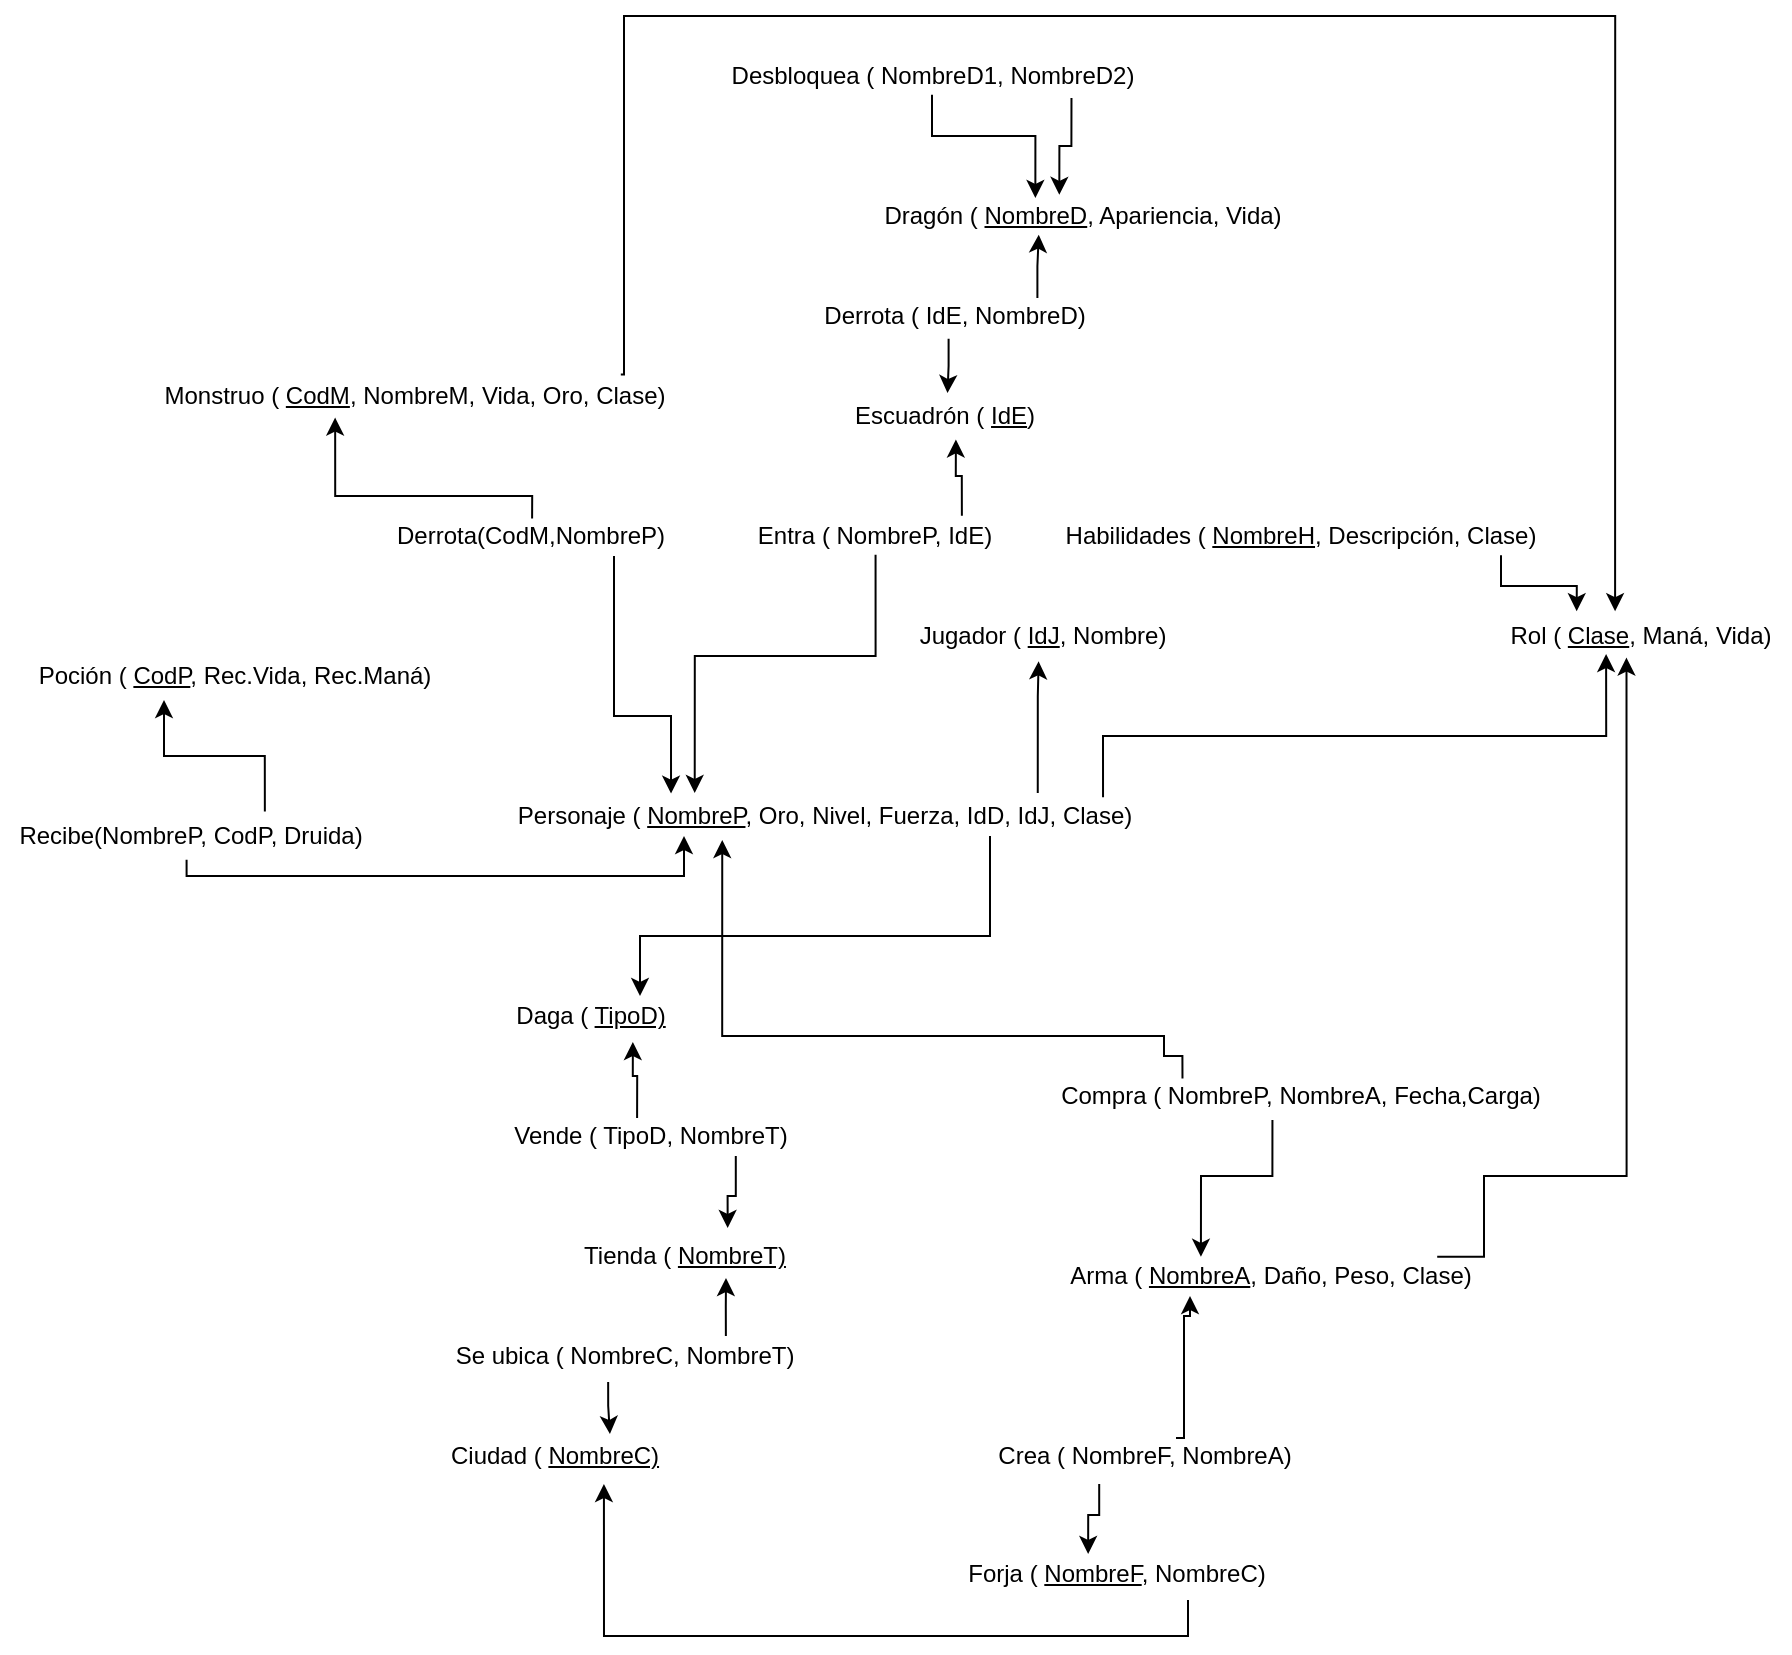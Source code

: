 <mxfile version="15.6.8" type="device"><diagram id="yrmGzYx1i1ZOpOkcleR1" name="Page-1"><mxGraphModel dx="1278" dy="1647" grid="1" gridSize="10" guides="1" tooltips="1" connect="1" arrows="1" fold="1" page="1" pageScale="1" pageWidth="850" pageHeight="1100" math="0" shadow="0"><root><mxCell id="0"/><mxCell id="1" parent="0"/><mxCell id="d_bzdjj2YhFZ-p0M1jTs-1" value="Personaje ( &lt;u&gt;NombreP&lt;/u&gt;, Oro, Nivel, Fuerza, IdD, IdJ, Clase)" style="text;html=1;align=center;verticalAlign=middle;resizable=0;points=[];autosize=1;strokeColor=none;fillColor=none;" parent="1" vertex="1"><mxGeometry x="420" y="130" width="320" height="20" as="geometry"/></mxCell><mxCell id="d_bzdjj2YhFZ-p0M1jTs-2" value="Rol ( &lt;u&gt;Clase&lt;/u&gt;, Maná, Vida)" style="text;html=1;align=center;verticalAlign=middle;resizable=0;points=[];autosize=1;strokeColor=none;fillColor=none;" parent="1" vertex="1"><mxGeometry x="913" y="40" width="150" height="20" as="geometry"/></mxCell><mxCell id="d_bzdjj2YhFZ-p0M1jTs-3" value="Habilidades ( &lt;u&gt;NombreH&lt;/u&gt;, Descripción, Clase)" style="text;html=1;align=center;verticalAlign=middle;resizable=0;points=[];autosize=1;strokeColor=none;fillColor=none;" parent="1" vertex="1"><mxGeometry x="693" y="-10" width="250" height="20" as="geometry"/></mxCell><mxCell id="d_bzdjj2YhFZ-p0M1jTs-4" value="" style="endArrow=classic;html=1;rounded=0;edgeStyle=orthogonalEdgeStyle;entryX=0.387;entryY=0.95;entryDx=0;entryDy=0;entryPerimeter=0;exitX=0.936;exitY=0.033;exitDx=0;exitDy=0;exitPerimeter=0;" parent="1" source="d_bzdjj2YhFZ-p0M1jTs-1" target="d_bzdjj2YhFZ-p0M1jTs-2" edge="1"><mxGeometry width="50" height="50" relative="1" as="geometry"><mxPoint x="720" y="120" as="sourcePoint"/><mxPoint x="500" y="220" as="targetPoint"/><Array as="points"><mxPoint x="720" y="100"/><mxPoint x="971" y="100"/></Array></mxGeometry></mxCell><mxCell id="d_bzdjj2YhFZ-p0M1jTs-5" value="" style="endArrow=classic;html=1;rounded=0;edgeStyle=orthogonalEdgeStyle;entryX=0.289;entryY=-0.12;entryDx=0;entryDy=0;entryPerimeter=0;exitX=0.902;exitY=0.98;exitDx=0;exitDy=0;exitPerimeter=0;" parent="1" source="d_bzdjj2YhFZ-p0M1jTs-3" target="d_bzdjj2YhFZ-p0M1jTs-2" edge="1"><mxGeometry width="50" height="50" relative="1" as="geometry"><mxPoint x="916" y="10" as="sourcePoint"/><mxPoint x="919" y="38" as="targetPoint"/></mxGeometry></mxCell><mxCell id="d_bzdjj2YhFZ-p0M1jTs-6" value="Daga ( &lt;u&gt;TipoD)&lt;/u&gt;" style="text;html=1;align=center;verticalAlign=middle;resizable=0;points=[];autosize=1;strokeColor=none;fillColor=none;" parent="1" vertex="1"><mxGeometry x="418" y="230" width="90" height="20" as="geometry"/></mxCell><mxCell id="d_bzdjj2YhFZ-p0M1jTs-8" value="Vende ( TipoD, NombreT)" style="text;html=1;align=center;verticalAlign=middle;resizable=0;points=[];autosize=1;strokeColor=none;fillColor=none;" parent="1" vertex="1"><mxGeometry x="418" y="290" width="150" height="20" as="geometry"/></mxCell><mxCell id="d_bzdjj2YhFZ-p0M1jTs-9" value="Tienda ( &lt;u&gt;NombreT)&lt;/u&gt;" style="text;html=1;align=center;verticalAlign=middle;resizable=0;points=[];autosize=1;strokeColor=none;fillColor=none;" parent="1" vertex="1"><mxGeometry x="450" y="350" width="120" height="20" as="geometry"/></mxCell><mxCell id="d_bzdjj2YhFZ-p0M1jTs-12" value="" style="endArrow=classic;html=1;rounded=0;edgeStyle=orthogonalEdgeStyle;exitX=0.457;exitY=0.05;exitDx=0;exitDy=0;exitPerimeter=0;entryX=0.738;entryY=1.15;entryDx=0;entryDy=0;entryPerimeter=0;" parent="1" source="d_bzdjj2YhFZ-p0M1jTs-8" target="d_bzdjj2YhFZ-p0M1jTs-6" edge="1"><mxGeometry width="50" height="50" relative="1" as="geometry"><mxPoint x="690" y="409" as="sourcePoint"/><mxPoint x="740" y="359" as="targetPoint"/></mxGeometry></mxCell><mxCell id="d_bzdjj2YhFZ-p0M1jTs-15" value="" style="endArrow=classic;html=1;rounded=0;edgeStyle=orthogonalEdgeStyle;exitX=0.786;exitY=1;exitDx=0;exitDy=0;exitPerimeter=0;entryX=0.682;entryY=-0.2;entryDx=0;entryDy=0;entryPerimeter=0;" parent="1" source="d_bzdjj2YhFZ-p0M1jTs-8" target="d_bzdjj2YhFZ-p0M1jTs-9" edge="1"><mxGeometry width="50" height="50" relative="1" as="geometry"><mxPoint x="450" y="429" as="sourcePoint"/><mxPoint x="500" y="379" as="targetPoint"/></mxGeometry></mxCell><mxCell id="d_bzdjj2YhFZ-p0M1jTs-16" value="Ciudad ( &lt;u&gt;NombreC)&lt;/u&gt;" style="text;html=1;align=center;verticalAlign=middle;resizable=0;points=[];autosize=1;strokeColor=none;fillColor=none;" parent="1" vertex="1"><mxGeometry x="385" y="450" width="120" height="20" as="geometry"/></mxCell><mxCell id="d_bzdjj2YhFZ-p0M1jTs-17" value="Se ubica ( NombreC, NombreT)" style="text;html=1;align=center;verticalAlign=middle;resizable=0;points=[];autosize=1;strokeColor=none;fillColor=none;" parent="1" vertex="1"><mxGeometry x="390" y="400" width="180" height="20" as="geometry"/></mxCell><mxCell id="d_bzdjj2YhFZ-p0M1jTs-18" value="" style="endArrow=classic;html=1;rounded=0;edgeStyle=orthogonalEdgeStyle;entryX=0.675;entryY=1.05;entryDx=0;entryDy=0;entryPerimeter=0;exitX=0.783;exitY=0;exitDx=0;exitDy=0;exitPerimeter=0;" parent="1" source="d_bzdjj2YhFZ-p0M1jTs-17" target="d_bzdjj2YhFZ-p0M1jTs-9" edge="1"><mxGeometry width="50" height="50" relative="1" as="geometry"><mxPoint x="560" y="589" as="sourcePoint"/><mxPoint x="530.04" y="579" as="targetPoint"/></mxGeometry></mxCell><mxCell id="d_bzdjj2YhFZ-p0M1jTs-19" value="" style="endArrow=classic;html=1;rounded=0;edgeStyle=orthogonalEdgeStyle;exitX=0.456;exitY=1.15;exitDx=0;exitDy=0;exitPerimeter=0;entryX=0.733;entryY=-0.05;entryDx=0;entryDy=0;entryPerimeter=0;" parent="1" source="d_bzdjj2YhFZ-p0M1jTs-17" target="d_bzdjj2YhFZ-p0M1jTs-16" edge="1"><mxGeometry width="50" height="50" relative="1" as="geometry"><mxPoint x="450" y="529" as="sourcePoint"/><mxPoint x="500" y="479" as="targetPoint"/></mxGeometry></mxCell><mxCell id="d_bzdjj2YhFZ-p0M1jTs-20" value="Forja ( &lt;u&gt;NombreF&lt;/u&gt;, NombreC)" style="text;html=1;align=center;verticalAlign=middle;resizable=0;points=[];autosize=1;strokeColor=none;fillColor=none;" parent="1" vertex="1"><mxGeometry x="646" y="509" width="160" height="20" as="geometry"/></mxCell><mxCell id="d_bzdjj2YhFZ-p0M1jTs-21" value="" style="endArrow=classic;html=1;rounded=0;edgeStyle=orthogonalEdgeStyle;entryX=0.708;entryY=1.2;entryDx=0;entryDy=0;entryPerimeter=0;" parent="1" target="d_bzdjj2YhFZ-p0M1jTs-16" edge="1"><mxGeometry width="50" height="50" relative="1" as="geometry"><mxPoint x="762" y="532" as="sourcePoint"/><mxPoint x="500" y="479" as="targetPoint"/><Array as="points"><mxPoint x="762" y="550"/><mxPoint x="470" y="550"/></Array></mxGeometry></mxCell><mxCell id="d_bzdjj2YhFZ-p0M1jTs-22" value="Arma ( &lt;u&gt;NombreA&lt;/u&gt;, Daño, Peso, Clase)" style="text;html=1;align=center;verticalAlign=middle;resizable=0;points=[];autosize=1;strokeColor=none;fillColor=none;" parent="1" vertex="1"><mxGeometry x="693" y="360" width="220" height="20" as="geometry"/></mxCell><mxCell id="d_bzdjj2YhFZ-p0M1jTs-23" value="Crea ( NombreF, NombreA)" style="text;html=1;align=center;verticalAlign=middle;resizable=0;points=[];autosize=1;strokeColor=none;fillColor=none;" parent="1" vertex="1"><mxGeometry x="660" y="450" width="160" height="20" as="geometry"/></mxCell><mxCell id="d_bzdjj2YhFZ-p0M1jTs-26" value="" style="endArrow=classic;html=1;rounded=0;edgeStyle=orthogonalEdgeStyle;exitX=0.36;exitY=1.2;exitDx=0;exitDy=0;exitPerimeter=0;entryX=0.413;entryY=0;entryDx=0;entryDy=0;entryPerimeter=0;" parent="1" source="d_bzdjj2YhFZ-p0M1jTs-23" target="d_bzdjj2YhFZ-p0M1jTs-20" edge="1"><mxGeometry width="50" height="50" relative="1" as="geometry"><mxPoint x="450" y="529" as="sourcePoint"/><mxPoint x="500" y="479" as="targetPoint"/></mxGeometry></mxCell><mxCell id="d_bzdjj2YhFZ-p0M1jTs-28" value="" style="endArrow=classic;html=1;rounded=0;edgeStyle=orthogonalEdgeStyle;exitX=0.6;exitY=0.05;exitDx=0;exitDy=0;exitPerimeter=0;" parent="1" source="d_bzdjj2YhFZ-p0M1jTs-23" target="d_bzdjj2YhFZ-p0M1jTs-22" edge="1"><mxGeometry width="50" height="50" relative="1" as="geometry"><mxPoint x="450" y="429" as="sourcePoint"/><mxPoint x="763" y="370" as="targetPoint"/><Array as="points"><mxPoint x="760" y="390"/><mxPoint x="763" y="390"/></Array></mxGeometry></mxCell><mxCell id="yhIuzx9zeIbX_VUAed9T-1" value="Compra ( NombreP, NombreA, Fecha,Carga)" style="text;html=1;align=center;verticalAlign=middle;resizable=0;points=[];autosize=1;strokeColor=none;fillColor=none;" parent="1" vertex="1"><mxGeometry x="688" y="270" width="260" height="20" as="geometry"/></mxCell><mxCell id="yhIuzx9zeIbX_VUAed9T-17" value="" style="endArrow=classic;html=1;rounded=0;edgeStyle=orthogonalEdgeStyle;exitX=0.491;exitY=1.092;exitDx=0;exitDy=0;exitPerimeter=0;" parent="1" source="zyn472GaUGSMJoGYk60A-1" edge="1"><mxGeometry width="50" height="50" relative="1" as="geometry"><mxPoint x="240" y="250" as="sourcePoint"/><mxPoint x="510" y="150" as="targetPoint"/><Array as="points"><mxPoint x="269" y="170"/><mxPoint x="510" y="170"/><mxPoint x="510" y="150"/></Array></mxGeometry></mxCell><mxCell id="yhIuzx9zeIbX_VUAed9T-18" value="Poción ( &lt;u&gt;CodP&lt;/u&gt;, Rec.Vida, Rec.Maná)" style="text;html=1;align=center;verticalAlign=middle;resizable=0;points=[];autosize=1;strokeColor=none;fillColor=none;" parent="1" vertex="1"><mxGeometry x="180" y="60" width="210" height="20" as="geometry"/></mxCell><mxCell id="yhIuzx9zeIbX_VUAed9T-25" value="" style="endArrow=classic;html=1;rounded=0;edgeStyle=orthogonalEdgeStyle;exitX=0.697;exitY=-0.11;exitDx=0;exitDy=0;exitPerimeter=0;" parent="1" source="zyn472GaUGSMJoGYk60A-1" edge="1"><mxGeometry width="50" height="50" relative="1" as="geometry"><mxPoint x="299.13" y="61" as="sourcePoint"/><mxPoint x="250" y="82" as="targetPoint"/><Array as="points"><mxPoint x="300" y="110"/><mxPoint x="250" y="110"/></Array></mxGeometry></mxCell><mxCell id="yhIuzx9zeIbX_VUAed9T-27" value="Jugador (&amp;nbsp;&lt;u&gt;IdJ&lt;/u&gt;, Nombre)" style="text;html=1;align=center;verticalAlign=middle;resizable=0;points=[];autosize=1;strokeColor=none;fillColor=none;" parent="1" vertex="1"><mxGeometry x="619" y="40" width="140" height="20" as="geometry"/></mxCell><mxCell id="yhIuzx9zeIbX_VUAed9T-28" value="" style="endArrow=classic;html=1;rounded=0;edgeStyle=orthogonalEdgeStyle;entryX=0.488;entryY=1.133;entryDx=0;entryDy=0;entryPerimeter=0;exitX=0.834;exitY=-0.078;exitDx=0;exitDy=0;exitPerimeter=0;" parent="1" source="d_bzdjj2YhFZ-p0M1jTs-1" target="yhIuzx9zeIbX_VUAed9T-27" edge="1"><mxGeometry width="50" height="50" relative="1" as="geometry"><mxPoint x="640" y="128" as="sourcePoint"/><mxPoint x="690" y="-10" as="targetPoint"/><Array as="points"><mxPoint x="687" y="80"/><mxPoint x="688" y="80"/></Array></mxGeometry></mxCell><mxCell id="yhIuzx9zeIbX_VUAed9T-29" value="Monstruo ( &lt;u&gt;CodM&lt;/u&gt;, NombreM, Vida, Oro, Clase)" style="text;html=1;align=center;verticalAlign=middle;resizable=0;points=[];autosize=1;strokeColor=none;fillColor=none;" parent="1" vertex="1"><mxGeometry x="240" y="-80" width="270" height="20" as="geometry"/></mxCell><mxCell id="yhIuzx9zeIbX_VUAed9T-31" value="Escuadrón ( &lt;u&gt;IdE&lt;/u&gt;)" style="text;html=1;align=center;verticalAlign=middle;resizable=0;points=[];autosize=1;strokeColor=none;fillColor=none;" parent="1" vertex="1"><mxGeometry x="585" y="-70" width="110" height="20" as="geometry"/></mxCell><mxCell id="yhIuzx9zeIbX_VUAed9T-33" value="Entra ( NombreP, IdE)" style="text;html=1;align=center;verticalAlign=middle;resizable=0;points=[];autosize=1;strokeColor=none;fillColor=none;" parent="1" vertex="1"><mxGeometry x="540" y="-10" width="130" height="20" as="geometry"/></mxCell><mxCell id="yhIuzx9zeIbX_VUAed9T-34" value="" style="endArrow=classic;html=1;rounded=0;edgeStyle=orthogonalEdgeStyle;exitX=0.506;exitY=0.967;exitDx=0;exitDy=0;exitPerimeter=0;entryX=0.298;entryY=-0.076;entryDx=0;entryDy=0;entryPerimeter=0;" parent="1" source="yhIuzx9zeIbX_VUAed9T-33" target="d_bzdjj2YhFZ-p0M1jTs-1" edge="1"><mxGeometry width="50" height="50" relative="1" as="geometry"><mxPoint x="640" y="-40" as="sourcePoint"/><mxPoint x="510" y="122" as="targetPoint"/><Array as="points"><mxPoint x="606" y="60"/><mxPoint x="515" y="60"/></Array></mxGeometry></mxCell><mxCell id="yhIuzx9zeIbX_VUAed9T-37" value="Derrota ( IdE, NombreD)" style="text;html=1;align=center;verticalAlign=middle;resizable=0;points=[];autosize=1;strokeColor=none;fillColor=none;" parent="1" vertex="1"><mxGeometry x="570" y="-120" width="150" height="20" as="geometry"/></mxCell><mxCell id="yhIuzx9zeIbX_VUAed9T-38" value="Dragón ( &lt;u&gt;NombreD&lt;/u&gt;, Apariencia, Vida)" style="text;html=1;align=center;verticalAlign=middle;resizable=0;points=[];autosize=1;strokeColor=none;fillColor=none;" parent="1" vertex="1"><mxGeometry x="604" y="-170" width="210" height="20" as="geometry"/></mxCell><mxCell id="yhIuzx9zeIbX_VUAed9T-39" value="" style="endArrow=classic;html=1;rounded=0;edgeStyle=orthogonalEdgeStyle;exitX=0.778;exitY=0.05;exitDx=0;exitDy=0;exitPerimeter=0;entryX=0.397;entryY=0.967;entryDx=0;entryDy=0;entryPerimeter=0;" parent="1" source="yhIuzx9zeIbX_VUAed9T-37" target="yhIuzx9zeIbX_VUAed9T-38" edge="1"><mxGeometry width="50" height="50" relative="1" as="geometry"><mxPoint x="640" y="-130" as="sourcePoint"/><mxPoint x="690" y="-180" as="targetPoint"/></mxGeometry></mxCell><mxCell id="yhIuzx9zeIbX_VUAed9T-40" value="" style="endArrow=classic;html=1;rounded=0;edgeStyle=orthogonalEdgeStyle;exitX=0.482;exitY=1.067;exitDx=0;exitDy=0;exitPerimeter=0;entryX=0.516;entryY=-0.075;entryDx=0;entryDy=0;entryPerimeter=0;" parent="1" source="yhIuzx9zeIbX_VUAed9T-37" target="yhIuzx9zeIbX_VUAed9T-31" edge="1"><mxGeometry width="50" height="50" relative="1" as="geometry"><mxPoint x="640" y="-130" as="sourcePoint"/><mxPoint x="690" y="-180" as="targetPoint"/></mxGeometry></mxCell><mxCell id="yhIuzx9zeIbX_VUAed9T-42" value="Desbloquea ( NombreD1, NombreD2)" style="text;html=1;align=center;verticalAlign=middle;resizable=0;points=[];autosize=1;strokeColor=none;fillColor=none;" parent="1" vertex="1"><mxGeometry x="524" y="-240" width="220" height="20" as="geometry"/></mxCell><mxCell id="yhIuzx9zeIbX_VUAed9T-43" value="" style="endArrow=classic;html=1;rounded=0;edgeStyle=orthogonalEdgeStyle;exitX=0.5;exitY=0.967;exitDx=0;exitDy=0;exitPerimeter=0;entryX=0.389;entryY=0.05;entryDx=0;entryDy=0;entryPerimeter=0;" parent="1" source="yhIuzx9zeIbX_VUAed9T-42" target="yhIuzx9zeIbX_VUAed9T-38" edge="1"><mxGeometry width="50" height="50" relative="1" as="geometry"><mxPoint x="734" y="-210" as="sourcePoint"/><mxPoint x="784" y="-260" as="targetPoint"/><Array as="points"><mxPoint x="634" y="-200"/><mxPoint x="686" y="-200"/></Array></mxGeometry></mxCell><mxCell id="yhIuzx9zeIbX_VUAed9T-44" value="" style="endArrow=classic;html=1;rounded=0;edgeStyle=orthogonalEdgeStyle;exitX=0.817;exitY=1.05;exitDx=0;exitDy=0;exitPerimeter=0;entryX=0.446;entryY=-0.029;entryDx=0;entryDy=0;entryPerimeter=0;" parent="1" source="yhIuzx9zeIbX_VUAed9T-42" target="yhIuzx9zeIbX_VUAed9T-38" edge="1"><mxGeometry width="50" height="50" relative="1" as="geometry"><mxPoint x="734" y="-210" as="sourcePoint"/><mxPoint x="784" y="-260" as="targetPoint"/></mxGeometry></mxCell><mxCell id="zyn472GaUGSMJoGYk60A-1" value="Recibe(NombreP, CodP, Druida)" style="text;html=1;align=center;verticalAlign=middle;resizable=0;points=[];autosize=1;strokeColor=none;fillColor=none;" parent="1" vertex="1"><mxGeometry x="168" y="140" width="190" height="20" as="geometry"/></mxCell><mxCell id="zyn472GaUGSMJoGYk60A-4" value="" style="endArrow=classic;html=1;rounded=0;edgeStyle=orthogonalEdgeStyle;" parent="1" edge="1"><mxGeometry width="50" height="50" relative="1" as="geometry"><mxPoint x="663" y="150" as="sourcePoint"/><mxPoint x="488" y="230" as="targetPoint"/><Array as="points"><mxPoint x="663" y="200"/><mxPoint x="488" y="200"/></Array></mxGeometry></mxCell><mxCell id="zyn472GaUGSMJoGYk60A-6" value="" style="endArrow=classic;html=1;rounded=0;edgeStyle=orthogonalEdgeStyle;exitX=0.838;exitY=-0.005;exitDx=0;exitDy=0;exitPerimeter=0;entryX=0.554;entryY=1.086;entryDx=0;entryDy=0;entryPerimeter=0;" parent="1" source="yhIuzx9zeIbX_VUAed9T-33" target="yhIuzx9zeIbX_VUAed9T-31" edge="1"><mxGeometry width="50" height="50" relative="1" as="geometry"><mxPoint x="630" y="20" as="sourcePoint"/><mxPoint x="680" y="-30" as="targetPoint"/></mxGeometry></mxCell><mxCell id="AmiXZI72kcu3WdQi45R0-1" value="" style="endArrow=classic;html=1;rounded=0;edgeStyle=orthogonalEdgeStyle;exitX=0.447;exitY=1.1;exitDx=0;exitDy=0;exitPerimeter=0;entryX=0.343;entryY=0.02;entryDx=0;entryDy=0;entryPerimeter=0;" parent="1" source="yhIuzx9zeIbX_VUAed9T-1" target="d_bzdjj2YhFZ-p0M1jTs-22" edge="1"><mxGeometry width="50" height="50" relative="1" as="geometry"><mxPoint x="776.5" y="300" as="sourcePoint"/><mxPoint x="770" y="340" as="targetPoint"/><Array as="points"><mxPoint x="804" y="320"/><mxPoint x="768" y="320"/></Array></mxGeometry></mxCell><mxCell id="AmiXZI72kcu3WdQi45R0-3" value="" style="endArrow=classic;html=1;rounded=0;edgeStyle=orthogonalEdgeStyle;exitX=0.274;exitY=0.06;exitDx=0;exitDy=0;exitPerimeter=0;entryX=0.341;entryY=1.1;entryDx=0;entryDy=0;entryPerimeter=0;" parent="1" source="yhIuzx9zeIbX_VUAed9T-1" target="d_bzdjj2YhFZ-p0M1jTs-1" edge="1"><mxGeometry width="50" height="50" relative="1" as="geometry"><mxPoint x="750" y="260" as="sourcePoint"/><mxPoint x="540" y="160" as="targetPoint"/><Array as="points"><mxPoint x="753" y="260"/><mxPoint x="750" y="260"/><mxPoint x="750" y="250"/><mxPoint x="530" y="250"/><mxPoint x="530" y="160"/></Array></mxGeometry></mxCell><mxCell id="AmiXZI72kcu3WdQi45R0-4" value="" style="endArrow=classic;html=1;rounded=0;edgeStyle=orthogonalEdgeStyle;exitX=0.883;exitY=-0.04;exitDx=0;exitDy=0;exitPerimeter=0;entryX=0.417;entryY=-0.12;entryDx=0;entryDy=0;entryPerimeter=0;" parent="1" source="yhIuzx9zeIbX_VUAed9T-29" target="d_bzdjj2YhFZ-p0M1jTs-2" edge="1"><mxGeometry width="50" height="50" relative="1" as="geometry"><mxPoint x="480" y="-360" as="sourcePoint"/><mxPoint x="950" y="-10" as="targetPoint"/><Array as="points"><mxPoint x="480" y="-81"/><mxPoint x="480" y="-260"/><mxPoint x="976" y="-260"/></Array></mxGeometry></mxCell><mxCell id="AmiXZI72kcu3WdQi45R0-5" value="" style="endArrow=classic;html=1;rounded=0;edgeStyle=orthogonalEdgeStyle;exitX=0.88;exitY=0.02;exitDx=0;exitDy=0;exitPerimeter=0;entryX=0.455;entryY=1.04;entryDx=0;entryDy=0;entryPerimeter=0;" parent="1" source="d_bzdjj2YhFZ-p0M1jTs-22" target="d_bzdjj2YhFZ-p0M1jTs-2" edge="1"><mxGeometry width="50" height="50" relative="1" as="geometry"><mxPoint x="910" y="340" as="sourcePoint"/><mxPoint x="1060" y="160" as="targetPoint"/><Array as="points"><mxPoint x="910" y="320"/><mxPoint x="981" y="320"/></Array></mxGeometry></mxCell><mxCell id="AmiXZI72kcu3WdQi45R0-6" value="Derrota(CodM,NombreP)" style="text;html=1;align=center;verticalAlign=middle;resizable=0;points=[];autosize=1;strokeColor=none;fillColor=none;" parent="1" vertex="1"><mxGeometry x="358" y="-10" width="150" height="20" as="geometry"/></mxCell><mxCell id="AmiXZI72kcu3WdQi45R0-7" value="" style="endArrow=classic;html=1;rounded=0;edgeStyle=orthogonalEdgeStyle;entryX=0.354;entryY=1.04;entryDx=0;entryDy=0;entryPerimeter=0;exitX=0.507;exitY=0.06;exitDx=0;exitDy=0;exitPerimeter=0;" parent="1" source="AmiXZI72kcu3WdQi45R0-6" target="yhIuzx9zeIbX_VUAed9T-29" edge="1"><mxGeometry width="50" height="50" relative="1" as="geometry"><mxPoint x="410" y="-20" as="sourcePoint"/><mxPoint x="430" y="-20" as="targetPoint"/><Array as="points"><mxPoint x="434" y="-20"/><mxPoint x="336" y="-20"/></Array></mxGeometry></mxCell><mxCell id="AmiXZI72kcu3WdQi45R0-8" value="" style="endArrow=classic;html=1;rounded=0;edgeStyle=orthogonalEdgeStyle;entryX=0.261;entryY=-0.06;entryDx=0;entryDy=0;entryPerimeter=0;" parent="1" target="d_bzdjj2YhFZ-p0M1jTs-1" edge="1"><mxGeometry width="50" height="50" relative="1" as="geometry"><mxPoint x="475" y="10" as="sourcePoint"/><mxPoint x="300" y="90" as="targetPoint"/><Array as="points"><mxPoint x="475" y="90"/><mxPoint x="504" y="90"/></Array></mxGeometry></mxCell></root></mxGraphModel></diagram></mxfile>